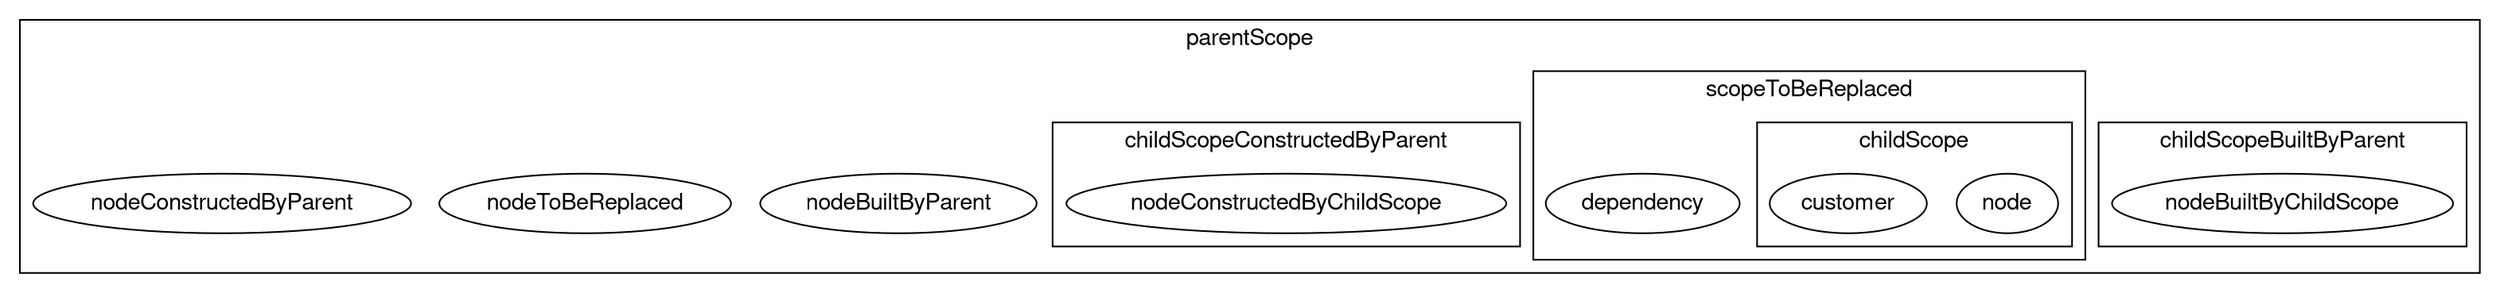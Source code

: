 digraph unix {
  graph [ dpi = 75 ]; 
  graph [nodesep = 0.25; ranksep=0.25];
  fontname="Helvetica,Arial,sans-serif"
  node [fontname="Helvetica,Arial,sans-serif"]
  edge [fontname="Helvetica,Arial,sans-serif"]
  subgraph cluster_parentScope_2 {
    label = "parentScope"; // scope
    nodeBuiltByParent_0 [
      label = "nodeBuiltByParent"; // node
    ];
    nodeToBeReplaced_1 [
      label = "nodeToBeReplaced"; // node
    ];
    nodeConstructedByParent_2 [
      label = "nodeConstructedByParent"; // node
    ];
    subgraph cluster_childScopeBuiltByParent_3 {
      label = "childScopeBuiltByParent"; // scope
      nodeBuiltByChildScope_3 [
        label = "nodeBuiltByChildScope"; // node
      ];
      
    }
    subgraph cluster_scopeToBeReplaced_4 {
      label = "scopeToBeReplaced"; // scope
      dependency_4 [
        label = "dependency"; // node
      ];
      subgraph cluster_childScope_5 {
        label = "childScope"; // scope
        node_5 [
          label = "node"; // node
        ];
        customer_6 [
          label = "customer"; // node
        ];
        
      }
      
    }
    subgraph cluster_childScopeConstructedByParent_6 {
      label = "childScopeConstructedByParent"; // scope
      nodeConstructedByChildScope_7 [
        label = "nodeConstructedByChildScope"; // node
      ];
      
    }
    
  }
}
